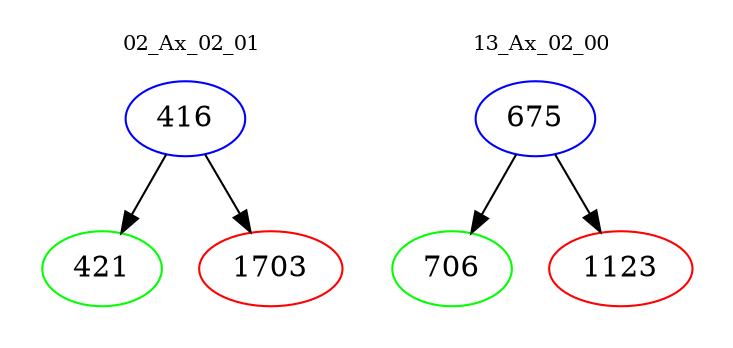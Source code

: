 digraph{
subgraph cluster_0 {
color = white
label = "02_Ax_02_01";
fontsize=10;
T0_416 [label="416", color="blue"]
T0_416 -> T0_421 [color="black"]
T0_421 [label="421", color="green"]
T0_416 -> T0_1703 [color="black"]
T0_1703 [label="1703", color="red"]
}
subgraph cluster_1 {
color = white
label = "13_Ax_02_00";
fontsize=10;
T1_675 [label="675", color="blue"]
T1_675 -> T1_706 [color="black"]
T1_706 [label="706", color="green"]
T1_675 -> T1_1123 [color="black"]
T1_1123 [label="1123", color="red"]
}
}
